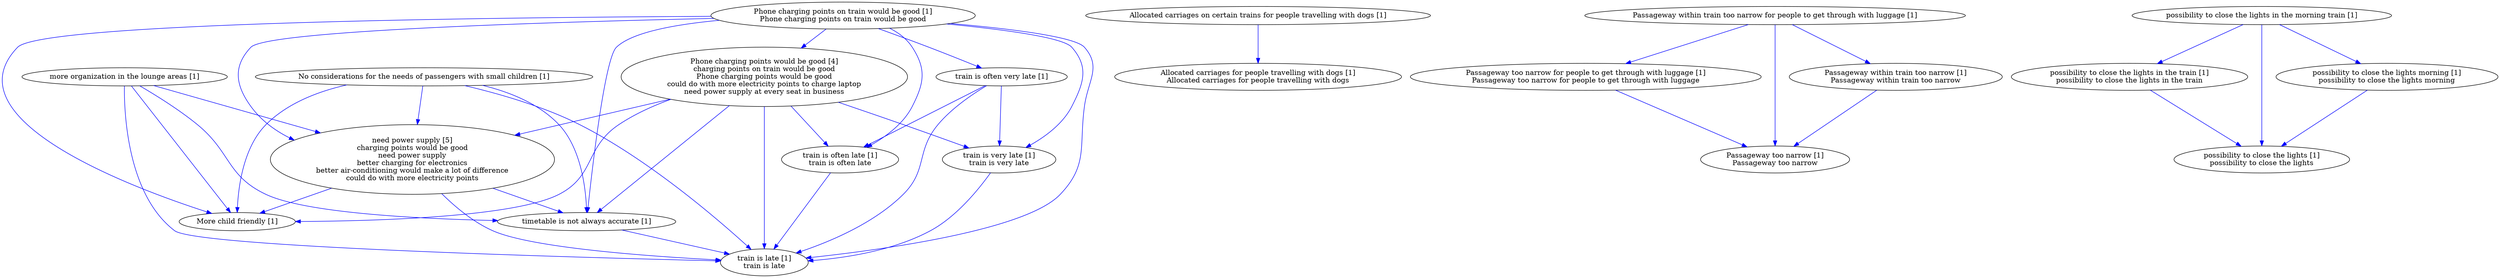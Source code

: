 digraph collapsedGraph {
"Phone charging points would be good [4]\ncharging points on train would be good\nPhone charging points would be good\ncould do with more electricity points to charge laptop\nneed power supply at every seat in business""need power supply [5]\ncharging points would be good\nneed power supply\nbetter charging for electronics\nbetter air-conditioning would make a lot of difference\ncould do with more electricity points""Allocated carriages on certain trains for people travelling with dogs [1]""Allocated carriages for people travelling with dogs [1]\nAllocated carriages for people travelling with dogs""More child friendly [1]""No considerations for the needs of passengers with small children [1]""Passageway within train too narrow for people to get through with luggage [1]""Passageway too narrow for people to get through with luggage [1]\nPassageway too narrow for people to get through with luggage""Passageway too narrow [1]\nPassageway too narrow""Passageway within train too narrow [1]\nPassageway within train too narrow""Phone charging points on train would be good [1]\nPhone charging points on train would be good""more organization in the lounge areas [1]""possibility to close the lights in the morning train [1]""possibility to close the lights in the train [1]\npossibility to close the lights in the train""possibility to close the lights [1]\npossibility to close the lights""possibility to close the lights morning [1]\npossibility to close the lights morning""timetable is not always accurate [1]""train is often very late [1]""train is often late [1]\ntrain is often late""train is late [1]\ntrain is late""train is very late [1]\ntrain is very late""Allocated carriages on certain trains for people travelling with dogs [1]" -> "Allocated carriages for people travelling with dogs [1]\nAllocated carriages for people travelling with dogs" [color=blue]
"No considerations for the needs of passengers with small children [1]" -> "More child friendly [1]" [color=blue]
"Passageway within train too narrow for people to get through with luggage [1]" -> "Passageway too narrow for people to get through with luggage [1]\nPassageway too narrow for people to get through with luggage" [color=blue]
"Passageway too narrow for people to get through with luggage [1]\nPassageway too narrow for people to get through with luggage" -> "Passageway too narrow [1]\nPassageway too narrow" [color=blue]
"Passageway within train too narrow for people to get through with luggage [1]" -> "Passageway within train too narrow [1]\nPassageway within train too narrow" [color=blue]
"Passageway within train too narrow [1]\nPassageway within train too narrow" -> "Passageway too narrow [1]\nPassageway too narrow" [color=blue]
"Passageway within train too narrow for people to get through with luggage [1]" -> "Passageway too narrow [1]\nPassageway too narrow" [color=blue]
"need power supply [5]\ncharging points would be good\nneed power supply\nbetter charging for electronics\nbetter air-conditioning would make a lot of difference\ncould do with more electricity points" -> "More child friendly [1]" [color=blue]
"Phone charging points would be good [4]\ncharging points on train would be good\nPhone charging points would be good\ncould do with more electricity points to charge laptop\nneed power supply at every seat in business" -> "need power supply [5]\ncharging points would be good\nneed power supply\nbetter charging for electronics\nbetter air-conditioning would make a lot of difference\ncould do with more electricity points" [color=blue]
"No considerations for the needs of passengers with small children [1]" -> "need power supply [5]\ncharging points would be good\nneed power supply\nbetter charging for electronics\nbetter air-conditioning would make a lot of difference\ncould do with more electricity points" [color=blue]
"Phone charging points on train would be good [1]\nPhone charging points on train would be good" -> "need power supply [5]\ncharging points would be good\nneed power supply\nbetter charging for electronics\nbetter air-conditioning would make a lot of difference\ncould do with more electricity points" [color=blue]
"Phone charging points on train would be good [1]\nPhone charging points on train would be good" -> "More child friendly [1]" [color=blue]
"more organization in the lounge areas [1]" -> "More child friendly [1]" [color=blue]
"more organization in the lounge areas [1]" -> "need power supply [5]\ncharging points would be good\nneed power supply\nbetter charging for electronics\nbetter air-conditioning would make a lot of difference\ncould do with more electricity points" [color=blue]
"Phone charging points would be good [4]\ncharging points on train would be good\nPhone charging points would be good\ncould do with more electricity points to charge laptop\nneed power supply at every seat in business" -> "More child friendly [1]" [color=blue]
"Phone charging points on train would be good [1]\nPhone charging points on train would be good" -> "Phone charging points would be good [4]\ncharging points on train would be good\nPhone charging points would be good\ncould do with more electricity points to charge laptop\nneed power supply at every seat in business" [color=blue]
"possibility to close the lights in the morning train [1]" -> "possibility to close the lights in the train [1]\npossibility to close the lights in the train" [color=blue]
"possibility to close the lights in the train [1]\npossibility to close the lights in the train" -> "possibility to close the lights [1]\npossibility to close the lights" [color=blue]
"possibility to close the lights in the morning train [1]" -> "possibility to close the lights morning [1]\npossibility to close the lights morning" [color=blue]
"possibility to close the lights morning [1]\npossibility to close the lights morning" -> "possibility to close the lights [1]\npossibility to close the lights" [color=blue]
"possibility to close the lights in the morning train [1]" -> "possibility to close the lights [1]\npossibility to close the lights" [color=blue]
"need power supply [5]\ncharging points would be good\nneed power supply\nbetter charging for electronics\nbetter air-conditioning would make a lot of difference\ncould do with more electricity points" -> "timetable is not always accurate [1]" [color=blue]
"more organization in the lounge areas [1]" -> "timetable is not always accurate [1]" [color=blue]
"No considerations for the needs of passengers with small children [1]" -> "timetable is not always accurate [1]" [color=blue]
"Phone charging points on train would be good [1]\nPhone charging points on train would be good" -> "timetable is not always accurate [1]" [color=blue]
"Phone charging points would be good [4]\ncharging points on train would be good\nPhone charging points would be good\ncould do with more electricity points to charge laptop\nneed power supply at every seat in business" -> "timetable is not always accurate [1]" [color=blue]
"train is often very late [1]" -> "train is often late [1]\ntrain is often late" [color=blue]
"train is often late [1]\ntrain is often late" -> "train is late [1]\ntrain is late" [color=blue]
"train is often very late [1]" -> "train is very late [1]\ntrain is very late" [color=blue]
"train is very late [1]\ntrain is very late" -> "train is late [1]\ntrain is late" [color=blue]
"train is often very late [1]" -> "train is late [1]\ntrain is late" [color=blue]
"Phone charging points on train would be good [1]\nPhone charging points on train would be good" -> "train is often very late [1]" [color=blue]
"need power supply [5]\ncharging points would be good\nneed power supply\nbetter charging for electronics\nbetter air-conditioning would make a lot of difference\ncould do with more electricity points" -> "train is late [1]\ntrain is late" [color=blue]
"Phone charging points would be good [4]\ncharging points on train would be good\nPhone charging points would be good\ncould do with more electricity points to charge laptop\nneed power supply at every seat in business" -> "train is often late [1]\ntrain is often late" [color=blue]
"Phone charging points would be good [4]\ncharging points on train would be good\nPhone charging points would be good\ncould do with more electricity points to charge laptop\nneed power supply at every seat in business" -> "train is very late [1]\ntrain is very late" [color=blue]
"more organization in the lounge areas [1]" -> "train is late [1]\ntrain is late" [color=blue]
"timetable is not always accurate [1]" -> "train is late [1]\ntrain is late" [color=blue]
"No considerations for the needs of passengers with small children [1]" -> "train is late [1]\ntrain is late" [color=blue]
"Phone charging points on train would be good [1]\nPhone charging points on train would be good" -> "train is often late [1]\ntrain is often late" [color=blue]
"Phone charging points on train would be good [1]\nPhone charging points on train would be good" -> "train is very late [1]\ntrain is very late" [color=blue]
"Phone charging points on train would be good [1]\nPhone charging points on train would be good" -> "train is late [1]\ntrain is late" [color=blue]
"Phone charging points would be good [4]\ncharging points on train would be good\nPhone charging points would be good\ncould do with more electricity points to charge laptop\nneed power supply at every seat in business" -> "train is late [1]\ntrain is late" [color=blue]
}